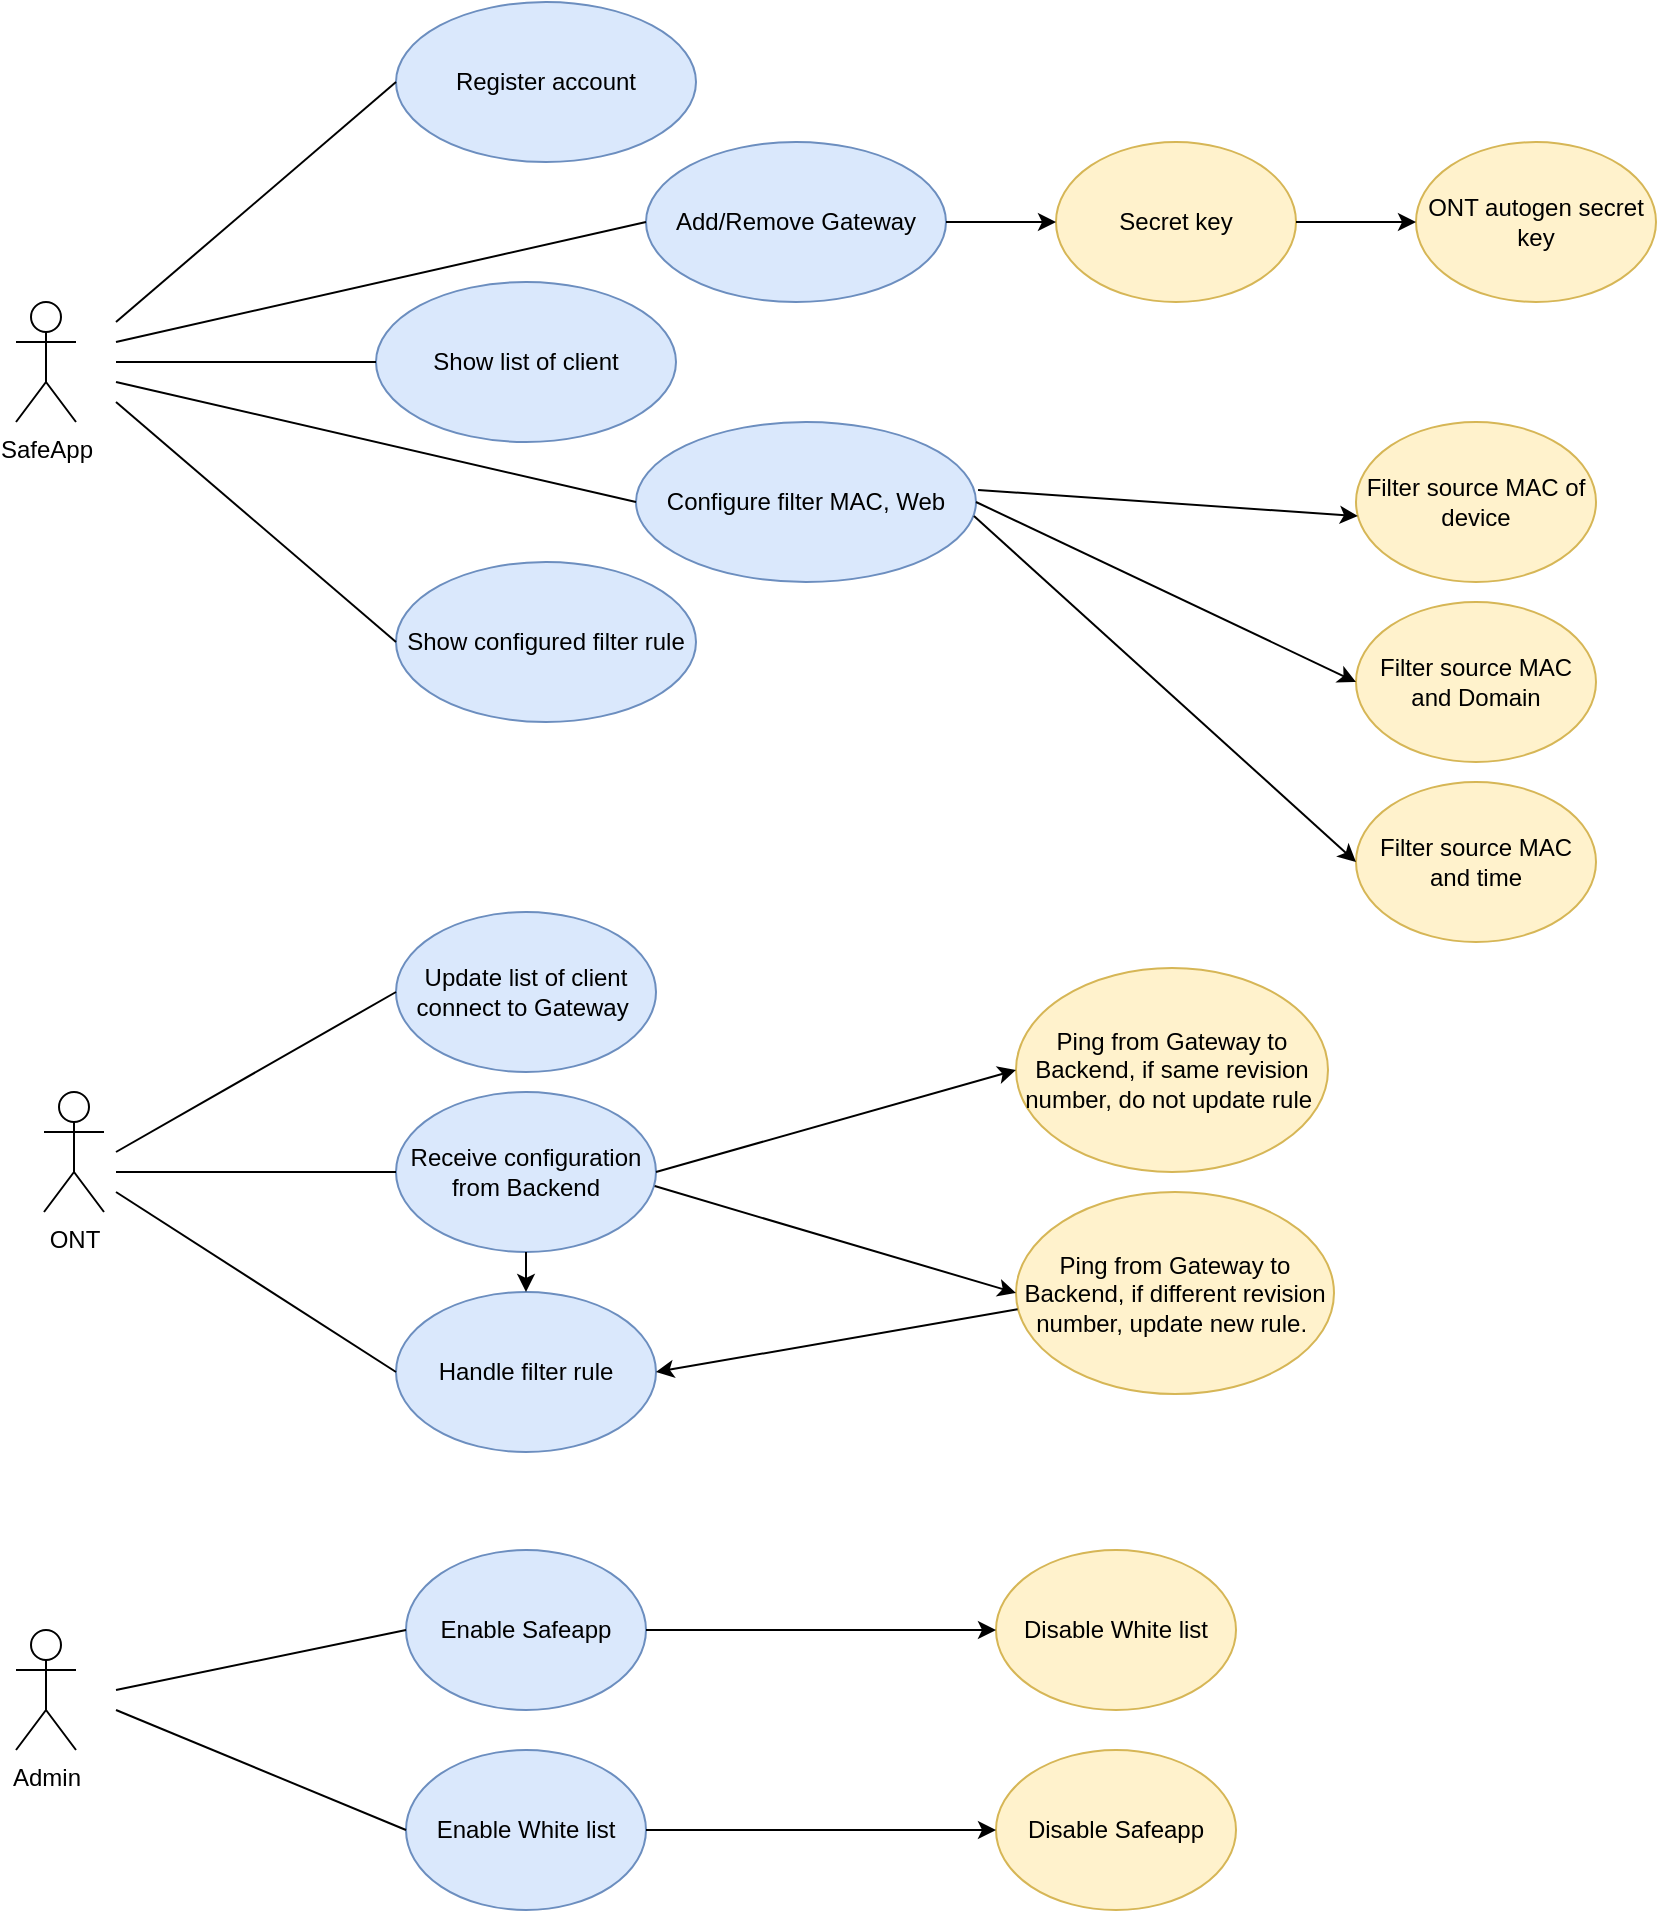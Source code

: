 <mxfile version="16.5.6" type="github">
  <diagram id="1yU4TPJS01dvoMJ1WIqL" name="Page-1">
    <mxGraphModel dx="1775" dy="1003" grid="0" gridSize="10" guides="1" tooltips="1" connect="1" arrows="1" fold="1" page="1" pageScale="1" pageWidth="1200" pageHeight="1600" math="0" shadow="0">
      <root>
        <mxCell id="0" />
        <mxCell id="1" parent="0" />
        <mxCell id="PD7QDwoK8xx3QElGxvUA-2" value="SafeApp" style="shape=umlActor;verticalLabelPosition=bottom;verticalAlign=top;html=1;outlineConnect=0;" vertex="1" parent="1">
          <mxGeometry x="70" y="190" width="30" height="60" as="geometry" />
        </mxCell>
        <mxCell id="PD7QDwoK8xx3QElGxvUA-3" value="Register account" style="ellipse;whiteSpace=wrap;html=1;fillColor=#dae8fc;strokeColor=#6c8ebf;" vertex="1" parent="1">
          <mxGeometry x="260" y="40" width="150" height="80" as="geometry" />
        </mxCell>
        <mxCell id="PD7QDwoK8xx3QElGxvUA-4" value="Show configured filter rule" style="ellipse;whiteSpace=wrap;html=1;fillColor=#dae8fc;strokeColor=#6c8ebf;" vertex="1" parent="1">
          <mxGeometry x="260" y="320" width="150" height="80" as="geometry" />
        </mxCell>
        <mxCell id="PD7QDwoK8xx3QElGxvUA-5" value="Add/Remove Gateway" style="ellipse;whiteSpace=wrap;html=1;fillColor=#dae8fc;strokeColor=#6c8ebf;" vertex="1" parent="1">
          <mxGeometry x="385" y="110" width="150" height="80" as="geometry" />
        </mxCell>
        <mxCell id="PD7QDwoK8xx3QElGxvUA-6" value="Configure filter MAC, Web" style="ellipse;whiteSpace=wrap;html=1;fillColor=#dae8fc;strokeColor=#6c8ebf;" vertex="1" parent="1">
          <mxGeometry x="380" y="250" width="170" height="80" as="geometry" />
        </mxCell>
        <mxCell id="PD7QDwoK8xx3QElGxvUA-7" value="Show list of client" style="ellipse;whiteSpace=wrap;html=1;fillColor=#dae8fc;strokeColor=#6c8ebf;" vertex="1" parent="1">
          <mxGeometry x="250" y="180" width="150" height="80" as="geometry" />
        </mxCell>
        <mxCell id="PD7QDwoK8xx3QElGxvUA-8" value="" style="endArrow=none;html=1;rounded=0;entryX=0;entryY=0.5;entryDx=0;entryDy=0;" edge="1" parent="1" target="PD7QDwoK8xx3QElGxvUA-3">
          <mxGeometry width="50" height="50" relative="1" as="geometry">
            <mxPoint x="120" y="200" as="sourcePoint" />
            <mxPoint x="200" y="120" as="targetPoint" />
          </mxGeometry>
        </mxCell>
        <mxCell id="PD7QDwoK8xx3QElGxvUA-9" value="" style="endArrow=none;html=1;rounded=0;entryX=0;entryY=0.5;entryDx=0;entryDy=0;" edge="1" parent="1" target="PD7QDwoK8xx3QElGxvUA-7">
          <mxGeometry width="50" height="50" relative="1" as="geometry">
            <mxPoint x="120" y="220" as="sourcePoint" />
            <mxPoint x="200" y="190" as="targetPoint" />
          </mxGeometry>
        </mxCell>
        <mxCell id="PD7QDwoK8xx3QElGxvUA-10" value="" style="endArrow=none;html=1;rounded=0;entryX=0;entryY=0.5;entryDx=0;entryDy=0;" edge="1" parent="1" target="PD7QDwoK8xx3QElGxvUA-4">
          <mxGeometry width="50" height="50" relative="1" as="geometry">
            <mxPoint x="120" y="240" as="sourcePoint" />
            <mxPoint x="180" y="330" as="targetPoint" />
          </mxGeometry>
        </mxCell>
        <mxCell id="PD7QDwoK8xx3QElGxvUA-11" value="" style="endArrow=none;html=1;rounded=0;entryX=0;entryY=0.5;entryDx=0;entryDy=0;" edge="1" parent="1" target="PD7QDwoK8xx3QElGxvUA-6">
          <mxGeometry width="50" height="50" relative="1" as="geometry">
            <mxPoint x="120" y="230" as="sourcePoint" />
            <mxPoint x="260" y="280" as="targetPoint" />
          </mxGeometry>
        </mxCell>
        <mxCell id="PD7QDwoK8xx3QElGxvUA-12" value="" style="endArrow=none;html=1;rounded=0;entryX=0;entryY=0.5;entryDx=0;entryDy=0;" edge="1" parent="1" target="PD7QDwoK8xx3QElGxvUA-5">
          <mxGeometry width="50" height="50" relative="1" as="geometry">
            <mxPoint x="120" y="210" as="sourcePoint" />
            <mxPoint x="340" y="150" as="targetPoint" />
          </mxGeometry>
        </mxCell>
        <mxCell id="PD7QDwoK8xx3QElGxvUA-13" value="ONT" style="shape=umlActor;verticalLabelPosition=bottom;verticalAlign=top;html=1;outlineConnect=0;" vertex="1" parent="1">
          <mxGeometry x="84" y="585" width="30" height="60" as="geometry" />
        </mxCell>
        <mxCell id="PD7QDwoK8xx3QElGxvUA-14" value="Filter source MAC of device" style="ellipse;whiteSpace=wrap;html=1;fillColor=#fff2cc;strokeColor=#d6b656;" vertex="1" parent="1">
          <mxGeometry x="740" y="250" width="120" height="80" as="geometry" />
        </mxCell>
        <mxCell id="PD7QDwoK8xx3QElGxvUA-15" value="Filter source MAC and Domain" style="ellipse;whiteSpace=wrap;html=1;fillColor=#fff2cc;strokeColor=#d6b656;" vertex="1" parent="1">
          <mxGeometry x="740" y="340" width="120" height="80" as="geometry" />
        </mxCell>
        <mxCell id="PD7QDwoK8xx3QElGxvUA-16" value="Filter source MAC and time" style="ellipse;whiteSpace=wrap;html=1;fillColor=#fff2cc;strokeColor=#d6b656;" vertex="1" parent="1">
          <mxGeometry x="740" y="430" width="120" height="80" as="geometry" />
        </mxCell>
        <mxCell id="PD7QDwoK8xx3QElGxvUA-19" value="" style="endArrow=classic;html=1;rounded=0;entryX=0.008;entryY=0.588;entryDx=0;entryDy=0;entryPerimeter=0;exitX=1.006;exitY=0.425;exitDx=0;exitDy=0;exitPerimeter=0;" edge="1" parent="1" source="PD7QDwoK8xx3QElGxvUA-6" target="PD7QDwoK8xx3QElGxvUA-14">
          <mxGeometry width="50" height="50" relative="1" as="geometry">
            <mxPoint x="560" y="300" as="sourcePoint" />
            <mxPoint x="610" y="250" as="targetPoint" />
          </mxGeometry>
        </mxCell>
        <mxCell id="PD7QDwoK8xx3QElGxvUA-20" value="" style="endArrow=classic;html=1;rounded=0;entryX=0;entryY=0.5;entryDx=0;entryDy=0;exitX=1;exitY=0.5;exitDx=0;exitDy=0;" edge="1" parent="1" source="PD7QDwoK8xx3QElGxvUA-6" target="PD7QDwoK8xx3QElGxvUA-15">
          <mxGeometry width="50" height="50" relative="1" as="geometry">
            <mxPoint x="570" y="350" as="sourcePoint" />
            <mxPoint x="620" y="300" as="targetPoint" />
          </mxGeometry>
        </mxCell>
        <mxCell id="PD7QDwoK8xx3QElGxvUA-21" value="" style="endArrow=classic;html=1;rounded=0;entryX=0;entryY=0.5;entryDx=0;entryDy=0;exitX=0.994;exitY=0.588;exitDx=0;exitDy=0;exitPerimeter=0;" edge="1" parent="1" source="PD7QDwoK8xx3QElGxvUA-6" target="PD7QDwoK8xx3QElGxvUA-16">
          <mxGeometry width="50" height="50" relative="1" as="geometry">
            <mxPoint x="590" y="390" as="sourcePoint" />
            <mxPoint x="640" y="340" as="targetPoint" />
          </mxGeometry>
        </mxCell>
        <mxCell id="PD7QDwoK8xx3QElGxvUA-24" value="Update list of client connect to Gateway&amp;nbsp;" style="ellipse;whiteSpace=wrap;html=1;fillColor=#dae8fc;strokeColor=#6c8ebf;" vertex="1" parent="1">
          <mxGeometry x="260" y="495" width="130" height="80" as="geometry" />
        </mxCell>
        <mxCell id="PD7QDwoK8xx3QElGxvUA-25" value="Receive configuration from Backend" style="ellipse;whiteSpace=wrap;html=1;fillColor=#dae8fc;strokeColor=#6c8ebf;" vertex="1" parent="1">
          <mxGeometry x="260" y="585" width="130" height="80" as="geometry" />
        </mxCell>
        <mxCell id="PD7QDwoK8xx3QElGxvUA-26" value="Handle filter rule" style="ellipse;whiteSpace=wrap;html=1;fillColor=#dae8fc;strokeColor=#6c8ebf;" vertex="1" parent="1">
          <mxGeometry x="260" y="685" width="130" height="80" as="geometry" />
        </mxCell>
        <mxCell id="PD7QDwoK8xx3QElGxvUA-27" value="" style="endArrow=none;html=1;rounded=0;entryX=0;entryY=0.5;entryDx=0;entryDy=0;" edge="1" parent="1" target="PD7QDwoK8xx3QElGxvUA-24">
          <mxGeometry width="50" height="50" relative="1" as="geometry">
            <mxPoint x="120" y="615" as="sourcePoint" />
            <mxPoint x="200" y="525" as="targetPoint" />
          </mxGeometry>
        </mxCell>
        <mxCell id="PD7QDwoK8xx3QElGxvUA-28" value="" style="endArrow=none;html=1;rounded=0;entryX=0;entryY=0.5;entryDx=0;entryDy=0;" edge="1" parent="1" target="PD7QDwoK8xx3QElGxvUA-25">
          <mxGeometry width="50" height="50" relative="1" as="geometry">
            <mxPoint x="120" y="625" as="sourcePoint" />
            <mxPoint x="190" y="605" as="targetPoint" />
          </mxGeometry>
        </mxCell>
        <mxCell id="PD7QDwoK8xx3QElGxvUA-29" value="" style="endArrow=none;html=1;rounded=0;entryX=0;entryY=0.5;entryDx=0;entryDy=0;" edge="1" parent="1" target="PD7QDwoK8xx3QElGxvUA-26">
          <mxGeometry width="50" height="50" relative="1" as="geometry">
            <mxPoint x="120" y="635" as="sourcePoint" />
            <mxPoint x="190" y="645" as="targetPoint" />
          </mxGeometry>
        </mxCell>
        <mxCell id="PD7QDwoK8xx3QElGxvUA-30" value="Ping from Gateway to Backend, if same revision number, do not update rule&amp;nbsp;" style="ellipse;whiteSpace=wrap;html=1;fillColor=#fff2cc;strokeColor=#d6b656;" vertex="1" parent="1">
          <mxGeometry x="570" y="523" width="156" height="102" as="geometry" />
        </mxCell>
        <mxCell id="PD7QDwoK8xx3QElGxvUA-31" value="" style="endArrow=classic;html=1;rounded=0;entryX=0;entryY=0.5;entryDx=0;entryDy=0;exitX=1;exitY=0.5;exitDx=0;exitDy=0;" edge="1" parent="1" source="PD7QDwoK8xx3QElGxvUA-25" target="PD7QDwoK8xx3QElGxvUA-30">
          <mxGeometry width="50" height="50" relative="1" as="geometry">
            <mxPoint x="400" y="665" as="sourcePoint" />
            <mxPoint x="450" y="615" as="targetPoint" />
          </mxGeometry>
        </mxCell>
        <mxCell id="PD7QDwoK8xx3QElGxvUA-32" value="&lt;span&gt;Ping from Gateway to Backend, if different revision number, update new rule.&amp;nbsp;&lt;/span&gt;" style="ellipse;whiteSpace=wrap;html=1;fillColor=#fff2cc;strokeColor=#d6b656;" vertex="1" parent="1">
          <mxGeometry x="570" y="635" width="159" height="101" as="geometry" />
        </mxCell>
        <mxCell id="PD7QDwoK8xx3QElGxvUA-33" value="" style="endArrow=classic;html=1;rounded=0;entryX=0;entryY=0.5;entryDx=0;entryDy=0;exitX=0.995;exitY=0.588;exitDx=0;exitDy=0;exitPerimeter=0;" edge="1" parent="1" source="PD7QDwoK8xx3QElGxvUA-25" target="PD7QDwoK8xx3QElGxvUA-32">
          <mxGeometry width="50" height="50" relative="1" as="geometry">
            <mxPoint x="390" y="695" as="sourcePoint" />
            <mxPoint x="440" y="645" as="targetPoint" />
          </mxGeometry>
        </mxCell>
        <mxCell id="PD7QDwoK8xx3QElGxvUA-34" value="" style="endArrow=classic;html=1;rounded=0;entryX=1;entryY=0.5;entryDx=0;entryDy=0;exitX=0.005;exitY=0.581;exitDx=0;exitDy=0;exitPerimeter=0;" edge="1" parent="1" source="PD7QDwoK8xx3QElGxvUA-32" target="PD7QDwoK8xx3QElGxvUA-26">
          <mxGeometry width="50" height="50" relative="1" as="geometry">
            <mxPoint x="410" y="745" as="sourcePoint" />
            <mxPoint x="460" y="695" as="targetPoint" />
          </mxGeometry>
        </mxCell>
        <mxCell id="PD7QDwoK8xx3QElGxvUA-35" value="" style="endArrow=classic;html=1;rounded=0;entryX=0.5;entryY=0;entryDx=0;entryDy=0;exitX=0.5;exitY=1;exitDx=0;exitDy=0;" edge="1" parent="1" source="PD7QDwoK8xx3QElGxvUA-25" target="PD7QDwoK8xx3QElGxvUA-26">
          <mxGeometry width="50" height="50" relative="1" as="geometry">
            <mxPoint x="360" y="715" as="sourcePoint" />
            <mxPoint x="410" y="665" as="targetPoint" />
          </mxGeometry>
        </mxCell>
        <mxCell id="PD7QDwoK8xx3QElGxvUA-36" value="Admin" style="shape=umlActor;verticalLabelPosition=bottom;verticalAlign=top;html=1;outlineConnect=0;" vertex="1" parent="1">
          <mxGeometry x="70" y="854" width="30" height="60" as="geometry" />
        </mxCell>
        <mxCell id="PD7QDwoK8xx3QElGxvUA-37" value="Enable Safeapp" style="ellipse;whiteSpace=wrap;html=1;fillColor=#dae8fc;strokeColor=#6c8ebf;" vertex="1" parent="1">
          <mxGeometry x="265" y="814" width="120" height="80" as="geometry" />
        </mxCell>
        <mxCell id="PD7QDwoK8xx3QElGxvUA-38" value="Enable White list" style="ellipse;whiteSpace=wrap;html=1;fillColor=#dae8fc;strokeColor=#6c8ebf;" vertex="1" parent="1">
          <mxGeometry x="265" y="914" width="120" height="80" as="geometry" />
        </mxCell>
        <mxCell id="PD7QDwoK8xx3QElGxvUA-39" value="" style="endArrow=none;html=1;rounded=0;entryX=0;entryY=0.5;entryDx=0;entryDy=0;" edge="1" parent="1" target="PD7QDwoK8xx3QElGxvUA-37">
          <mxGeometry width="50" height="50" relative="1" as="geometry">
            <mxPoint x="120" y="884" as="sourcePoint" />
            <mxPoint x="260" y="854" as="targetPoint" />
          </mxGeometry>
        </mxCell>
        <mxCell id="PD7QDwoK8xx3QElGxvUA-40" value="" style="endArrow=none;html=1;rounded=0;entryX=0;entryY=0.5;entryDx=0;entryDy=0;" edge="1" parent="1" target="PD7QDwoK8xx3QElGxvUA-38">
          <mxGeometry width="50" height="50" relative="1" as="geometry">
            <mxPoint x="120" y="894" as="sourcePoint" />
            <mxPoint x="180" y="894" as="targetPoint" />
          </mxGeometry>
        </mxCell>
        <mxCell id="PD7QDwoK8xx3QElGxvUA-41" value="Disable White list" style="ellipse;whiteSpace=wrap;html=1;fillColor=#fff2cc;strokeColor=#d6b656;" vertex="1" parent="1">
          <mxGeometry x="560" y="814" width="120" height="80" as="geometry" />
        </mxCell>
        <mxCell id="PD7QDwoK8xx3QElGxvUA-42" value="Disable Safeapp" style="ellipse;whiteSpace=wrap;html=1;fillColor=#fff2cc;strokeColor=#d6b656;" vertex="1" parent="1">
          <mxGeometry x="560" y="914" width="120" height="80" as="geometry" />
        </mxCell>
        <mxCell id="PD7QDwoK8xx3QElGxvUA-43" value="" style="endArrow=classic;html=1;rounded=0;entryX=0;entryY=0.5;entryDx=0;entryDy=0;exitX=1;exitY=0.5;exitDx=0;exitDy=0;" edge="1" parent="1" source="PD7QDwoK8xx3QElGxvUA-37" target="PD7QDwoK8xx3QElGxvUA-41">
          <mxGeometry width="50" height="50" relative="1" as="geometry">
            <mxPoint x="390" y="854" as="sourcePoint" />
            <mxPoint x="450" y="834" as="targetPoint" />
          </mxGeometry>
        </mxCell>
        <mxCell id="PD7QDwoK8xx3QElGxvUA-44" value="" style="endArrow=classic;html=1;rounded=0;entryX=0;entryY=0.5;entryDx=0;entryDy=0;exitX=1;exitY=0.5;exitDx=0;exitDy=0;" edge="1" parent="1" source="PD7QDwoK8xx3QElGxvUA-38" target="PD7QDwoK8xx3QElGxvUA-42">
          <mxGeometry width="50" height="50" relative="1" as="geometry">
            <mxPoint x="430" y="1004" as="sourcePoint" />
            <mxPoint x="480" y="954" as="targetPoint" />
          </mxGeometry>
        </mxCell>
        <mxCell id="PD7QDwoK8xx3QElGxvUA-46" value="Secret key" style="ellipse;whiteSpace=wrap;html=1;fillColor=#fff2cc;strokeColor=#d6b656;" vertex="1" parent="1">
          <mxGeometry x="590" y="110" width="120" height="80" as="geometry" />
        </mxCell>
        <mxCell id="PD7QDwoK8xx3QElGxvUA-47" value="" style="endArrow=classic;html=1;rounded=0;entryX=0;entryY=0.5;entryDx=0;entryDy=0;exitX=1;exitY=0.5;exitDx=0;exitDy=0;" edge="1" parent="1" source="PD7QDwoK8xx3QElGxvUA-5" target="PD7QDwoK8xx3QElGxvUA-46">
          <mxGeometry width="50" height="50" relative="1" as="geometry">
            <mxPoint x="590" y="150" as="sourcePoint" />
            <mxPoint x="640" y="100" as="targetPoint" />
          </mxGeometry>
        </mxCell>
        <mxCell id="PD7QDwoK8xx3QElGxvUA-50" value="ONT autogen secret key" style="ellipse;whiteSpace=wrap;html=1;fillColor=#fff2cc;strokeColor=#d6b656;" vertex="1" parent="1">
          <mxGeometry x="770" y="110" width="120" height="80" as="geometry" />
        </mxCell>
        <mxCell id="PD7QDwoK8xx3QElGxvUA-51" value="" style="endArrow=classic;html=1;rounded=0;entryX=0;entryY=0.5;entryDx=0;entryDy=0;exitX=1;exitY=0.5;exitDx=0;exitDy=0;" edge="1" parent="1" source="PD7QDwoK8xx3QElGxvUA-46" target="PD7QDwoK8xx3QElGxvUA-50">
          <mxGeometry width="50" height="50" relative="1" as="geometry">
            <mxPoint x="690" y="240" as="sourcePoint" />
            <mxPoint x="740" y="190" as="targetPoint" />
          </mxGeometry>
        </mxCell>
      </root>
    </mxGraphModel>
  </diagram>
</mxfile>
